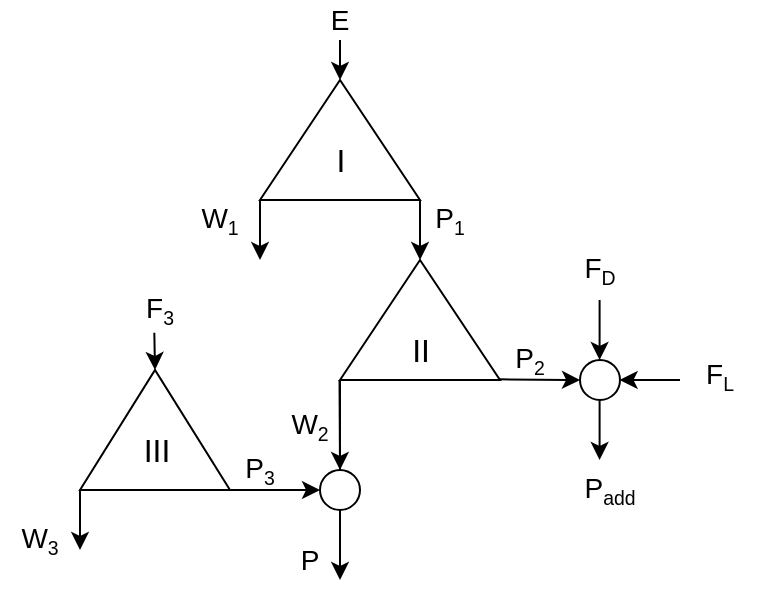 <mxfile scale="20" border="0">
    <diagram id="Ya26RM2jLfSZvfDS5EGe" name="Page-1">
        <mxGraphModel dx="171" dy="92" grid="1" gridSize="10" guides="1" tooltips="1" connect="1" arrows="1" fold="1" page="1" pageScale="1" pageWidth="827" pageHeight="1169" math="0" shadow="0">
            <root>
                <mxCell id="0"/>
                <mxCell id="1" parent="0"/>
                <mxCell id="2" value="" style="endArrow=classic;html=1;" parent="1" edge="1">
                    <mxGeometry width="50" height="50" relative="1" as="geometry">
                        <mxPoint x="380" y="160" as="sourcePoint"/>
                        <mxPoint x="380" y="180.0" as="targetPoint"/>
                    </mxGeometry>
                </mxCell>
                <mxCell id="3" value="" style="endArrow=classic;html=1;" parent="1" edge="1">
                    <mxGeometry width="50" height="50" relative="1" as="geometry">
                        <mxPoint x="340" y="240.0" as="sourcePoint"/>
                        <mxPoint x="340" y="270.0" as="targetPoint"/>
                    </mxGeometry>
                </mxCell>
                <mxCell id="4" value="" style="triangle;whiteSpace=wrap;html=1;rotation=-90;" parent="1" vertex="1">
                    <mxGeometry x="350" y="170" width="60" height="80" as="geometry"/>
                </mxCell>
                <mxCell id="5" value="" style="endArrow=classic;html=1;exitX=0;exitY=0;exitDx=0;exitDy=0;" parent="1" source="9" edge="1">
                    <mxGeometry width="50" height="50" relative="1" as="geometry">
                        <mxPoint x="420" y="220.0" as="sourcePoint"/>
                        <mxPoint x="420" y="270.0" as="targetPoint"/>
                    </mxGeometry>
                </mxCell>
                <mxCell id="6" value="" style="triangle;whiteSpace=wrap;html=1;rotation=-90;" parent="1" vertex="1">
                    <mxGeometry x="390" y="260" width="60" height="80" as="geometry"/>
                </mxCell>
                <mxCell id="7" value="&lt;font style=&quot;font-size: 14px&quot;&gt;E&lt;/font&gt;" style="text;html=1;strokeColor=none;fillColor=none;align=center;verticalAlign=middle;whiteSpace=wrap;rounded=0;" parent="1" vertex="1">
                    <mxGeometry x="360" y="140" width="40" height="20" as="geometry"/>
                </mxCell>
                <mxCell id="8" value="&lt;font style=&quot;font-size: 14px&quot;&gt;W&lt;/font&gt;&lt;font style=&quot;font-size: 11.667px&quot;&gt;&lt;sub&gt;1&lt;/sub&gt;&lt;/font&gt;" style="text;html=1;strokeColor=none;fillColor=none;align=center;verticalAlign=middle;whiteSpace=wrap;rounded=0;" parent="1" vertex="1">
                    <mxGeometry x="300" y="240" width="40" height="20" as="geometry"/>
                </mxCell>
                <mxCell id="9" value="&lt;font style=&quot;font-size: 14px&quot;&gt;P&lt;/font&gt;&lt;font style=&quot;font-size: 11.667px&quot;&gt;&lt;sub&gt;1&lt;/sub&gt;&lt;/font&gt;" style="text;html=1;strokeColor=none;fillColor=none;align=center;verticalAlign=middle;whiteSpace=wrap;rounded=0;" parent="1" vertex="1">
                    <mxGeometry x="420" y="240" width="30" height="20" as="geometry"/>
                </mxCell>
                <mxCell id="10" value="" style="endArrow=classic;html=1;entryX=0.5;entryY=0;entryDx=0;entryDy=0;" parent="1" target="19" edge="1">
                    <mxGeometry width="50" height="50" relative="1" as="geometry">
                        <mxPoint x="379.76" y="330" as="sourcePoint"/>
                        <mxPoint x="380" y="350.0" as="targetPoint"/>
                    </mxGeometry>
                </mxCell>
                <mxCell id="11" value="" style="endArrow=classic;html=1;entryX=0;entryY=0.5;entryDx=0;entryDy=0;" parent="1" target="19" edge="1">
                    <mxGeometry width="50" height="50" relative="1" as="geometry">
                        <mxPoint x="310" y="385" as="sourcePoint"/>
                        <mxPoint x="380" y="360" as="targetPoint"/>
                    </mxGeometry>
                </mxCell>
                <mxCell id="12" value="" style="endArrow=classic;html=1;" parent="1" edge="1">
                    <mxGeometry width="50" height="50" relative="1" as="geometry">
                        <mxPoint x="250" y="385" as="sourcePoint"/>
                        <mxPoint x="250" y="415" as="targetPoint"/>
                    </mxGeometry>
                </mxCell>
                <mxCell id="13" value="&lt;span style=&quot;font-size: 16px&quot;&gt;&lt;br&gt;&lt;/span&gt;" style="triangle;whiteSpace=wrap;html=1;rotation=-90;" parent="1" vertex="1">
                    <mxGeometry x="257.5" y="317.5" width="60" height="75" as="geometry"/>
                </mxCell>
                <mxCell id="14" value="&lt;font style=&quot;font-size: 14px&quot;&gt;F&lt;/font&gt;&lt;font style=&quot;font-size: 11.667px&quot;&gt;&lt;sub&gt;3&lt;/sub&gt;&lt;/font&gt;" style="text;html=1;strokeColor=none;fillColor=none;align=center;verticalAlign=middle;whiteSpace=wrap;rounded=0;" parent="1" vertex="1">
                    <mxGeometry x="270" y="285" width="40" height="20" as="geometry"/>
                </mxCell>
                <mxCell id="15" value="&lt;font style=&quot;font-size: 14px&quot;&gt;W&lt;/font&gt;&lt;font style=&quot;font-size: 11.667px&quot;&gt;&lt;sub&gt;3&lt;/sub&gt;&lt;/font&gt;" style="text;html=1;strokeColor=none;fillColor=none;align=center;verticalAlign=middle;whiteSpace=wrap;rounded=0;" parent="1" vertex="1">
                    <mxGeometry x="210" y="400" width="40" height="20" as="geometry"/>
                </mxCell>
                <mxCell id="16" value="" style="endArrow=classic;html=1;" parent="1" edge="1">
                    <mxGeometry width="50" height="50" relative="1" as="geometry">
                        <mxPoint x="380" y="330" as="sourcePoint"/>
                        <mxPoint x="380" y="430" as="targetPoint"/>
                        <Array as="points">
                            <mxPoint x="379.89" y="330"/>
                        </Array>
                    </mxGeometry>
                </mxCell>
                <mxCell id="17" value="" style="endArrow=classic;html=1;" parent="1" edge="1">
                    <mxGeometry width="50" height="50" relative="1" as="geometry">
                        <mxPoint x="460" y="329.66" as="sourcePoint"/>
                        <mxPoint x="500" y="330" as="targetPoint"/>
                    </mxGeometry>
                </mxCell>
                <mxCell id="18" value="&lt;font style=&quot;font-size: 14px&quot;&gt;P&lt;/font&gt;&lt;font style=&quot;font-size: 11.667px&quot;&gt;&lt;sub&gt;2&lt;/sub&gt;&lt;/font&gt;" style="text;html=1;strokeColor=none;fillColor=none;align=center;verticalAlign=middle;whiteSpace=wrap;rounded=0;" parent="1" vertex="1">
                    <mxGeometry x="470" y="285" width="10" height="70" as="geometry"/>
                </mxCell>
                <mxCell id="19" value="" style="ellipse;whiteSpace=wrap;html=1;aspect=fixed;" parent="1" vertex="1">
                    <mxGeometry x="370" y="375" width="20" height="20" as="geometry"/>
                </mxCell>
                <mxCell id="20" value="" style="endArrow=classic;html=1;entryX=1;entryY=0.5;entryDx=0;entryDy=0;exitX=0.429;exitY=1.068;exitDx=0;exitDy=0;exitPerimeter=0;" parent="1" source="14" target="13" edge="1">
                    <mxGeometry width="50" height="50" relative="1" as="geometry">
                        <mxPoint x="290" y="310" as="sourcePoint"/>
                        <mxPoint x="529.71" y="355" as="targetPoint"/>
                    </mxGeometry>
                </mxCell>
                <mxCell id="21" value="&lt;font style=&quot;font-size: 14px&quot;&gt;P&lt;/font&gt;" style="text;html=1;strokeColor=none;fillColor=none;align=center;verticalAlign=middle;whiteSpace=wrap;rounded=0;" parent="1" vertex="1">
                    <mxGeometry x="345" y="410" width="40" height="20" as="geometry"/>
                </mxCell>
                <mxCell id="22" value="&lt;font style=&quot;font-size: 14px&quot;&gt;W&lt;/font&gt;&lt;font style=&quot;font-size: 11.667px&quot;&gt;&lt;sub&gt;2&lt;/sub&gt;&lt;/font&gt;" style="text;html=1;strokeColor=none;fillColor=none;align=center;verticalAlign=middle;whiteSpace=wrap;rounded=0;" parent="1" vertex="1">
                    <mxGeometry x="340" y="340" width="50" height="25" as="geometry"/>
                </mxCell>
                <mxCell id="23" value="I" style="text;html=1;align=center;verticalAlign=middle;resizable=0;points=[];autosize=1;strokeColor=none;fillColor=none;fontSize=16;" parent="1" vertex="1">
                    <mxGeometry x="370" y="210" width="20" height="20" as="geometry"/>
                </mxCell>
                <mxCell id="24" value="II" style="text;html=1;align=center;verticalAlign=middle;resizable=0;points=[];autosize=1;strokeColor=none;fillColor=none;fontSize=16;" parent="1" vertex="1">
                    <mxGeometry x="410" y="305" width="20" height="20" as="geometry"/>
                </mxCell>
                <mxCell id="25" value="III" style="text;html=1;align=center;verticalAlign=middle;resizable=0;points=[];autosize=1;strokeColor=none;fillColor=none;fontSize=16;" parent="1" vertex="1">
                    <mxGeometry x="272.5" y="355" width="30" height="20" as="geometry"/>
                </mxCell>
                <mxCell id="26" value="&lt;font style=&quot;font-size: 14px&quot;&gt;P&lt;/font&gt;&lt;font style=&quot;font-size: 11.667px&quot;&gt;&lt;sub&gt;3&lt;/sub&gt;&lt;/font&gt;" style="text;html=1;strokeColor=none;fillColor=none;align=center;verticalAlign=middle;whiteSpace=wrap;rounded=0;" parent="1" vertex="1">
                    <mxGeometry x="320" y="365" width="40" height="20" as="geometry"/>
                </mxCell>
                <mxCell id="28" value="&lt;font style=&quot;font-size: 14px&quot;&gt;P&lt;/font&gt;&lt;font style=&quot;font-size: 11.667px&quot;&gt;&lt;sub&gt;add&lt;/sub&gt;&lt;/font&gt;" style="text;html=1;strokeColor=none;fillColor=none;align=center;verticalAlign=middle;whiteSpace=wrap;rounded=0;" parent="1" vertex="1">
                    <mxGeometry x="510" y="350" width="10" height="70" as="geometry"/>
                </mxCell>
                <mxCell id="29" value="" style="ellipse;whiteSpace=wrap;html=1;aspect=fixed;" parent="1" vertex="1">
                    <mxGeometry x="500" y="320" width="20" height="20" as="geometry"/>
                </mxCell>
                <mxCell id="30" value="" style="endArrow=classic;html=1;exitX=0;exitY=0;exitDx=0;exitDy=0;" parent="1" edge="1">
                    <mxGeometry width="50" height="50" relative="1" as="geometry">
                        <mxPoint x="509.8" y="290" as="sourcePoint"/>
                        <mxPoint x="509.8" y="320.0" as="targetPoint"/>
                    </mxGeometry>
                </mxCell>
                <mxCell id="31" value="&lt;font style=&quot;font-size: 14px&quot;&gt;F&lt;/font&gt;&lt;font style=&quot;font-size: 11.667px&quot;&gt;&lt;sub&gt;D&lt;/sub&gt;&lt;/font&gt;" style="text;html=1;strokeColor=none;fillColor=none;align=center;verticalAlign=middle;whiteSpace=wrap;rounded=0;" parent="1" vertex="1">
                    <mxGeometry x="490" y="265" width="40" height="20" as="geometry"/>
                </mxCell>
                <mxCell id="32" value="&lt;font style=&quot;font-size: 14px&quot;&gt;F&lt;/font&gt;&lt;font style=&quot;font-size: 11.667px&quot;&gt;&lt;sub&gt;L&lt;/sub&gt;&lt;/font&gt;" style="text;html=1;strokeColor=none;fillColor=none;align=center;verticalAlign=middle;whiteSpace=wrap;rounded=0;" parent="1" vertex="1">
                    <mxGeometry x="550" y="317.5" width="40" height="20" as="geometry"/>
                </mxCell>
                <mxCell id="33" value="" style="endArrow=classic;html=1;" parent="1" edge="1">
                    <mxGeometry width="50" height="50" relative="1" as="geometry">
                        <mxPoint x="550" y="330" as="sourcePoint"/>
                        <mxPoint x="519.8" y="330.0" as="targetPoint"/>
                    </mxGeometry>
                </mxCell>
                <mxCell id="35" value="" style="endArrow=classic;html=1;exitX=0;exitY=0;exitDx=0;exitDy=0;" parent="1" edge="1">
                    <mxGeometry width="50" height="50" relative="1" as="geometry">
                        <mxPoint x="509.8" y="340" as="sourcePoint"/>
                        <mxPoint x="509.8" y="370.0" as="targetPoint"/>
                    </mxGeometry>
                </mxCell>
            </root>
        </mxGraphModel>
    </diagram>
</mxfile>